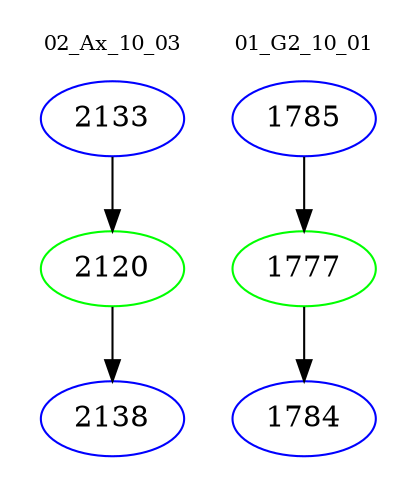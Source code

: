 digraph{
subgraph cluster_0 {
color = white
label = "02_Ax_10_03";
fontsize=10;
T0_2133 [label="2133", color="blue"]
T0_2133 -> T0_2120 [color="black"]
T0_2120 [label="2120", color="green"]
T0_2120 -> T0_2138 [color="black"]
T0_2138 [label="2138", color="blue"]
}
subgraph cluster_1 {
color = white
label = "01_G2_10_01";
fontsize=10;
T1_1785 [label="1785", color="blue"]
T1_1785 -> T1_1777 [color="black"]
T1_1777 [label="1777", color="green"]
T1_1777 -> T1_1784 [color="black"]
T1_1784 [label="1784", color="blue"]
}
}
